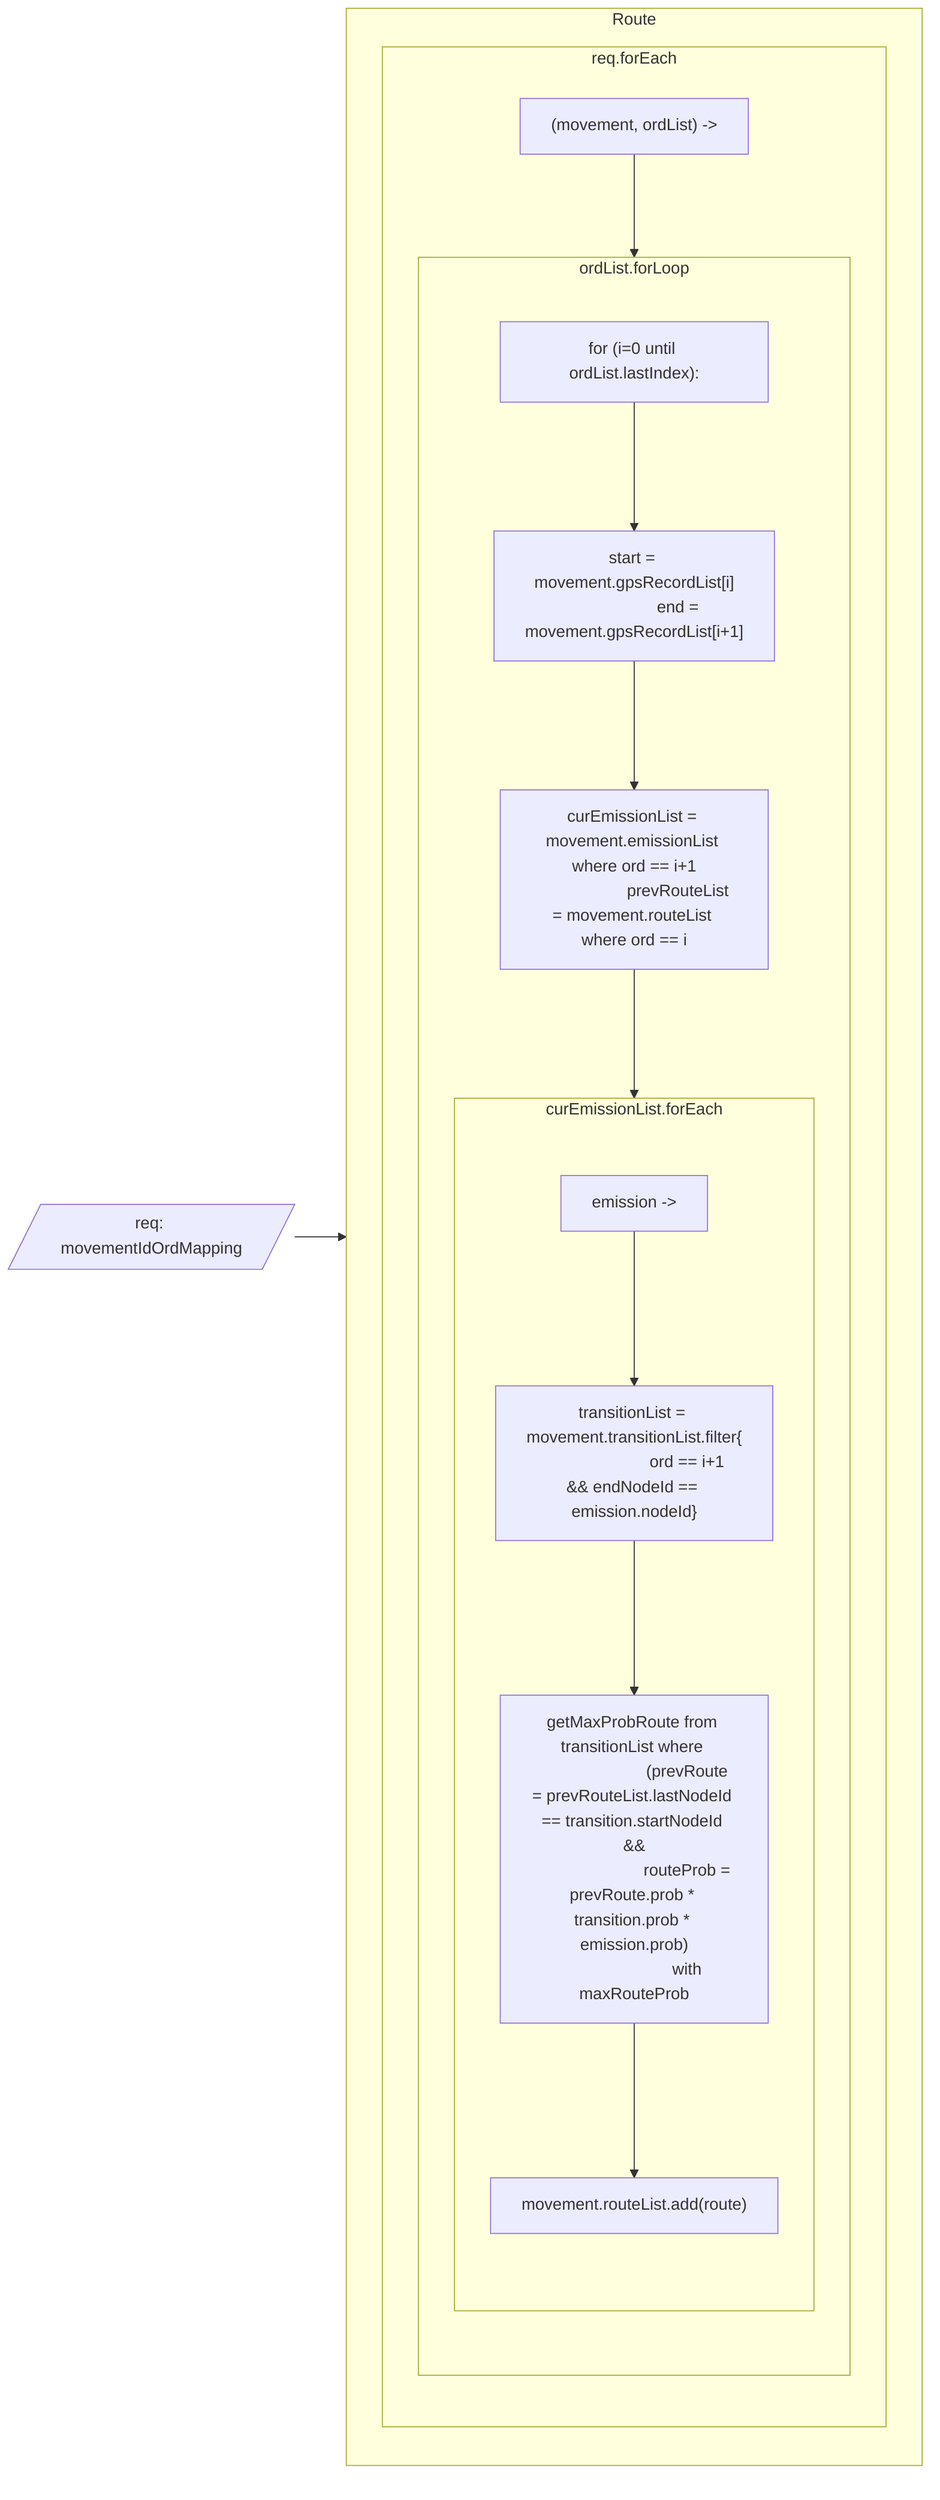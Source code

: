 flowchart LR
    Input[/req: movementIdOrdMapping/]
    subgraph Route
        subgraph req.forEach
            direction TB
            itReq["(movement, ordList) ->"]

            subgraph ordList.forLoop
                direction TB
                forCondition["for (i=0 until ordList.lastIndex):"]
                startEnd["
                    start = movement.gpsRecordList[i]
                    end = movement.gpsRecordList[i+1]
                "]

                emissionRoute["
                    curEmissionList = movement.emissionList where ord == i+1
                    prevRouteList = movement.routeList where ord == i
                "]

                subgraph curEmissionList.forEach
                    direction TB
                    itEmission["emission ->"]
                    GetTransitionList["
                        transitionList = movement.transitionList.filter{
                        ord == i+1 && endNodeId == emission.nodeId}
                    "]

                    GetMaxProbRoute["
                        getMaxProbRoute from transitionList where 
                        (prevRoute = prevRouteList.lastNodeId == transition.startNodeId &&
                        routeProb = prevRoute.prob * transition.prob * emission.prob)
                        with maxRouteProb
                    "]

                    AddRoute["movement.routeList.add(route)"]

                    itEmission --> GetTransitionList --> GetMaxProbRoute --> AddRoute
                end

                forCondition --> startEnd --> emissionRoute --> curEmissionList.forEach

            end
            itReq --> ordList.forLoop
        end
    end

Input --> Route